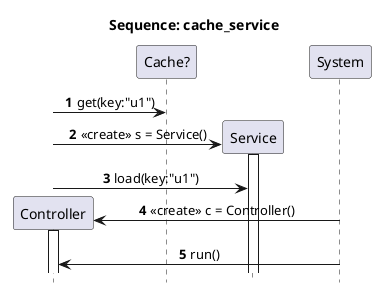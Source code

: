 @startuml
title Sequence: cache_service
hide footbox
autonumber
skinparam ParticipantPadding 8
skinparam BoxPadding 8
skinparam ArrowThickness 1
skinparam SequenceMessageAlign center
participant Controller as "Controller"
participant Cache_ as "Cache?"
participant Service as "Service"
participant System as "System"
Controller -> Cache_ : get(key:"u1")
create Service
Controller -> Service ++ : <<create>> s = Service()
Controller -> Service : load(key:"u1")
create Controller
System -> Controller ++ : <<create>> c = Controller()
System -> Controller : run()
@enduml
